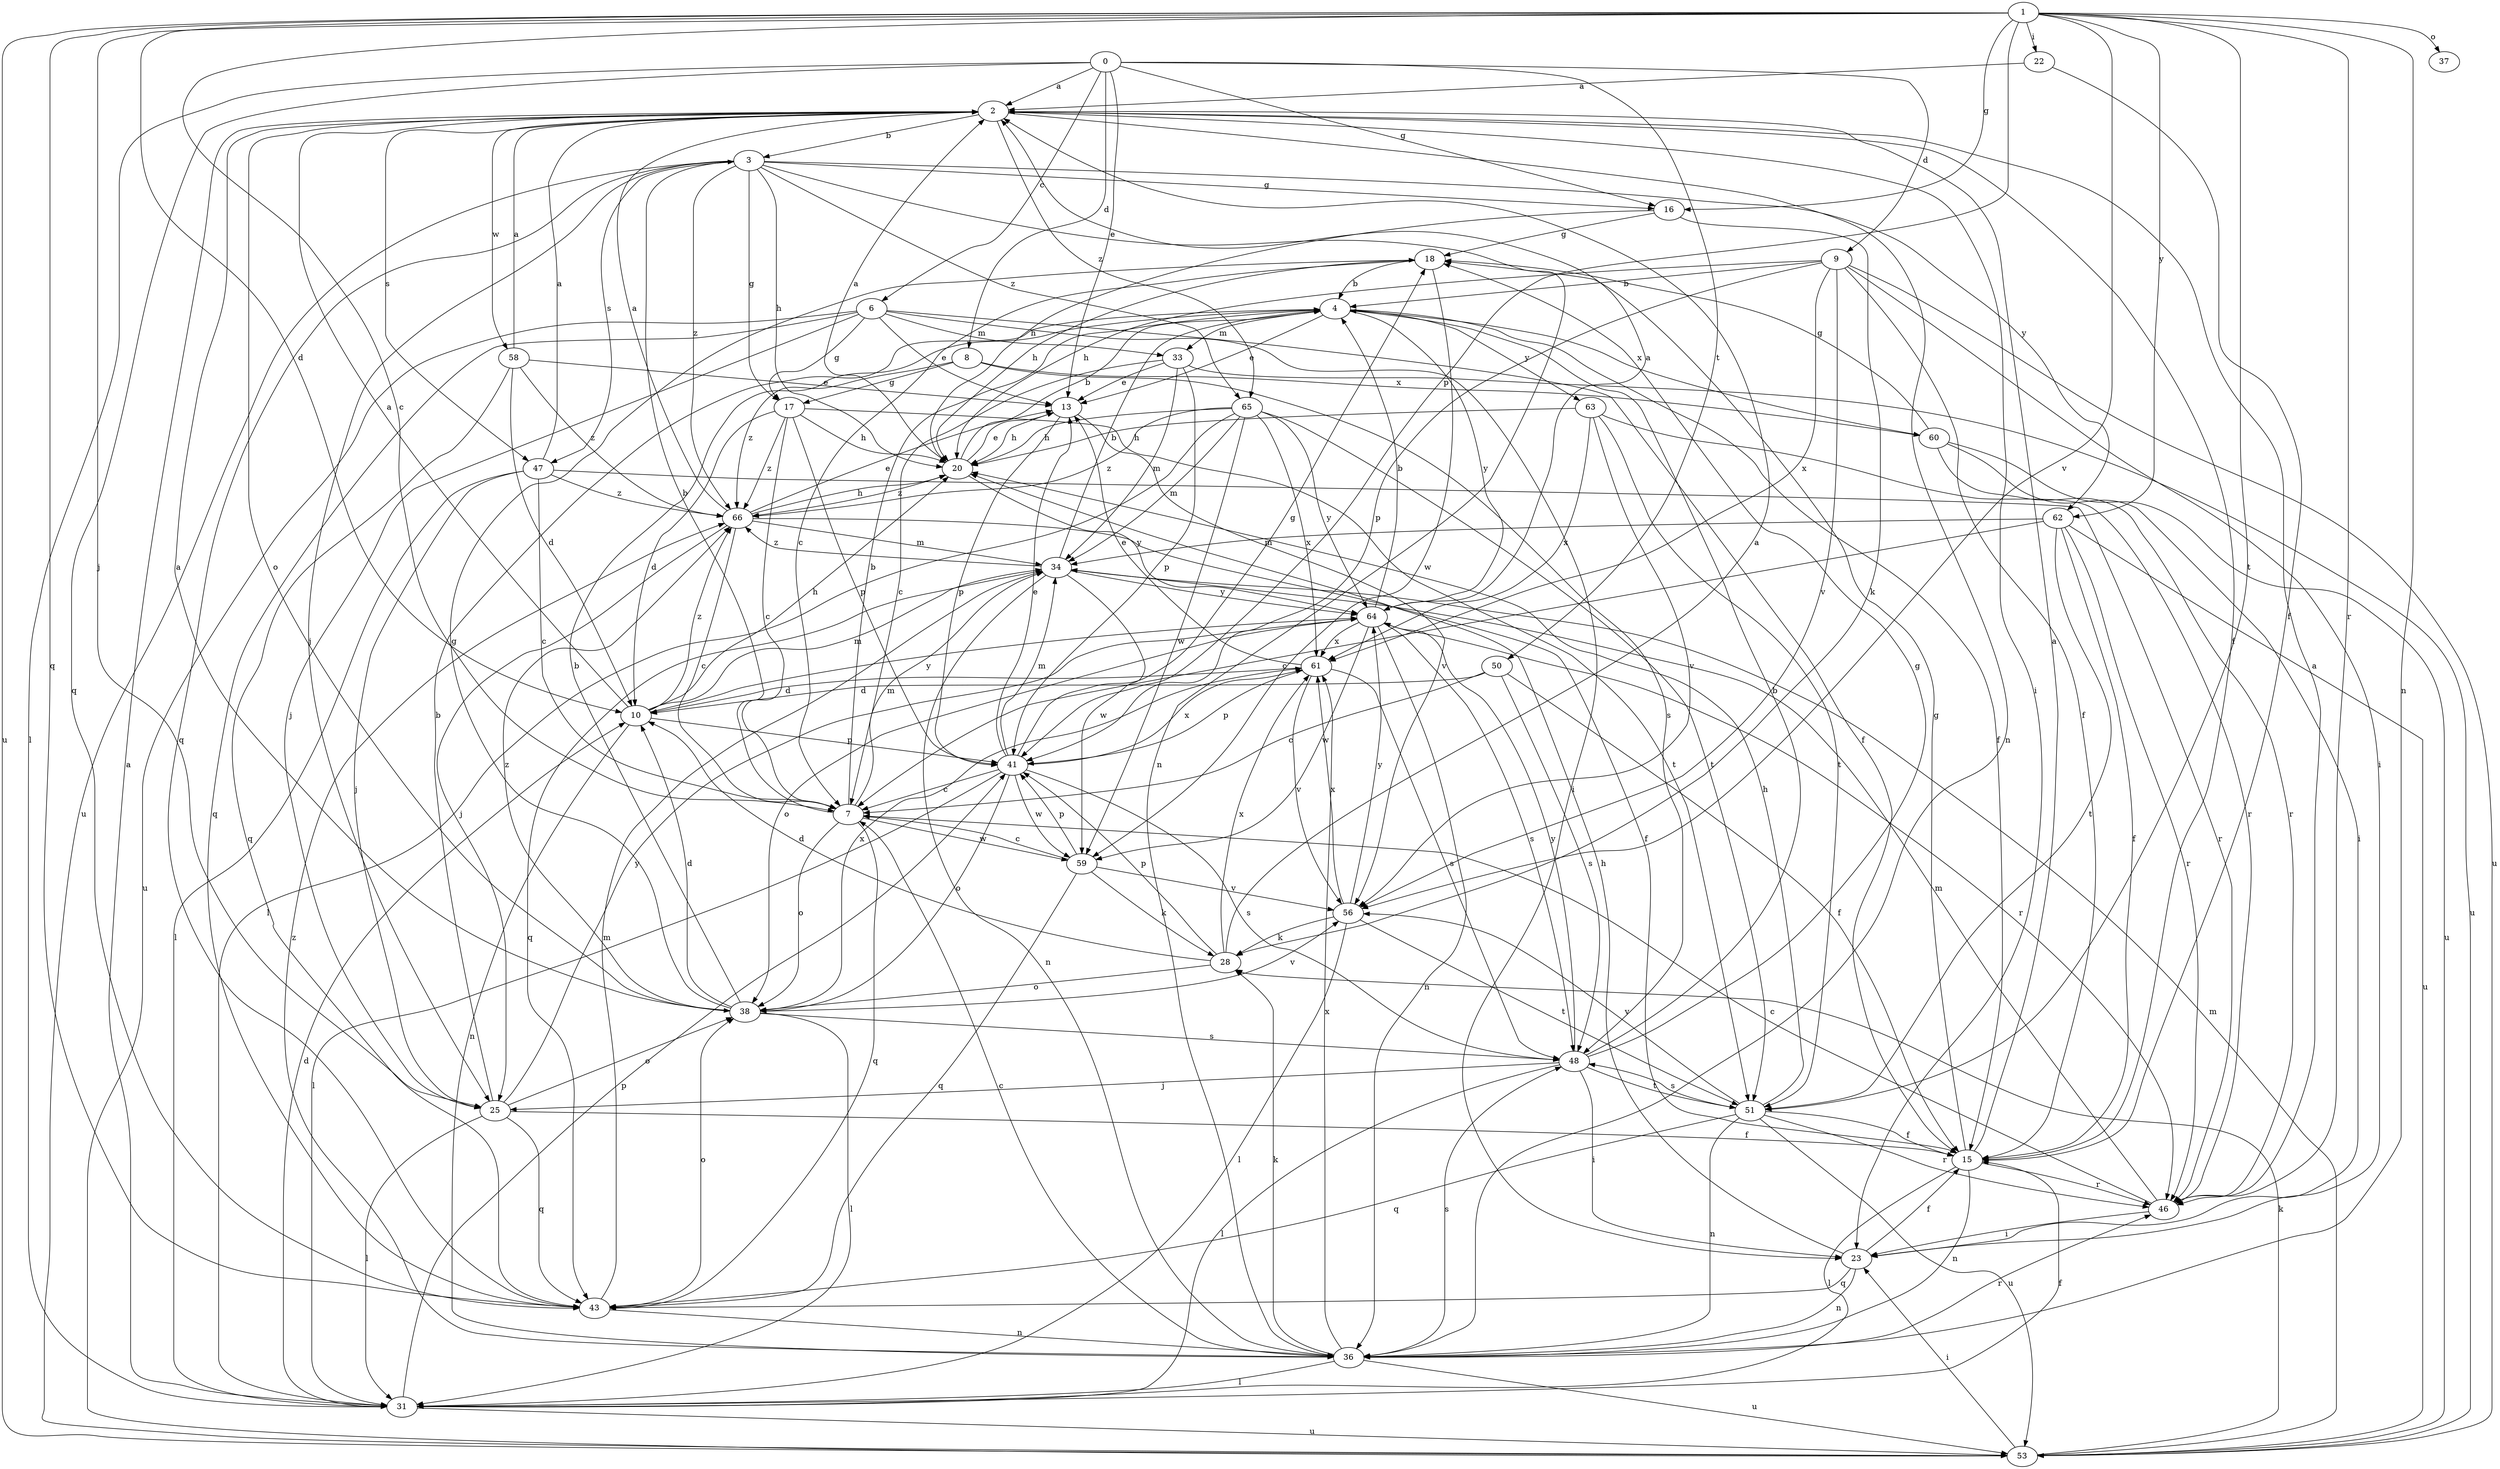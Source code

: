 strict digraph  {
0;
1;
2;
3;
4;
6;
7;
8;
9;
10;
13;
15;
16;
17;
18;
20;
22;
23;
25;
28;
31;
33;
34;
36;
37;
38;
41;
43;
46;
47;
48;
50;
51;
53;
56;
58;
59;
60;
61;
62;
63;
64;
65;
66;
0 -> 2  [label=a];
0 -> 6  [label=c];
0 -> 8  [label=d];
0 -> 9  [label=d];
0 -> 13  [label=e];
0 -> 16  [label=g];
0 -> 31  [label=l];
0 -> 43  [label=q];
0 -> 50  [label=t];
1 -> 7  [label=c];
1 -> 10  [label=d];
1 -> 16  [label=g];
1 -> 22  [label=i];
1 -> 25  [label=j];
1 -> 36  [label=n];
1 -> 37  [label=o];
1 -> 41  [label=p];
1 -> 43  [label=q];
1 -> 46  [label=r];
1 -> 51  [label=t];
1 -> 53  [label=u];
1 -> 56  [label=v];
1 -> 62  [label=y];
2 -> 3  [label=b];
2 -> 15  [label=f];
2 -> 23  [label=i];
2 -> 36  [label=n];
2 -> 38  [label=o];
2 -> 47  [label=s];
2 -> 58  [label=w];
2 -> 65  [label=z];
3 -> 16  [label=g];
3 -> 17  [label=g];
3 -> 20  [label=h];
3 -> 25  [label=j];
3 -> 36  [label=n];
3 -> 43  [label=q];
3 -> 47  [label=s];
3 -> 53  [label=u];
3 -> 62  [label=y];
3 -> 65  [label=z];
3 -> 66  [label=z];
4 -> 13  [label=e];
4 -> 15  [label=f];
4 -> 33  [label=m];
4 -> 60  [label=x];
4 -> 63  [label=y];
4 -> 64  [label=y];
6 -> 13  [label=e];
6 -> 15  [label=f];
6 -> 17  [label=g];
6 -> 23  [label=i];
6 -> 25  [label=j];
6 -> 33  [label=m];
6 -> 43  [label=q];
6 -> 53  [label=u];
7 -> 3  [label=b];
7 -> 4  [label=b];
7 -> 34  [label=m];
7 -> 38  [label=o];
7 -> 43  [label=q];
7 -> 59  [label=w];
8 -> 17  [label=g];
8 -> 48  [label=s];
8 -> 60  [label=x];
8 -> 66  [label=z];
9 -> 4  [label=b];
9 -> 15  [label=f];
9 -> 20  [label=h];
9 -> 23  [label=i];
9 -> 41  [label=p];
9 -> 53  [label=u];
9 -> 56  [label=v];
9 -> 61  [label=x];
10 -> 2  [label=a];
10 -> 20  [label=h];
10 -> 34  [label=m];
10 -> 36  [label=n];
10 -> 41  [label=p];
10 -> 64  [label=y];
10 -> 66  [label=z];
13 -> 20  [label=h];
13 -> 41  [label=p];
13 -> 56  [label=v];
15 -> 2  [label=a];
15 -> 18  [label=g];
15 -> 31  [label=l];
15 -> 36  [label=n];
15 -> 46  [label=r];
16 -> 18  [label=g];
16 -> 20  [label=h];
16 -> 28  [label=k];
17 -> 7  [label=c];
17 -> 10  [label=d];
17 -> 20  [label=h];
17 -> 41  [label=p];
17 -> 51  [label=t];
17 -> 66  [label=z];
18 -> 4  [label=b];
18 -> 7  [label=c];
18 -> 20  [label=h];
18 -> 59  [label=w];
20 -> 2  [label=a];
20 -> 4  [label=b];
20 -> 13  [label=e];
20 -> 64  [label=y];
20 -> 66  [label=z];
22 -> 2  [label=a];
22 -> 15  [label=f];
23 -> 15  [label=f];
23 -> 20  [label=h];
23 -> 36  [label=n];
23 -> 43  [label=q];
25 -> 4  [label=b];
25 -> 15  [label=f];
25 -> 31  [label=l];
25 -> 38  [label=o];
25 -> 43  [label=q];
25 -> 64  [label=y];
28 -> 2  [label=a];
28 -> 10  [label=d];
28 -> 38  [label=o];
28 -> 41  [label=p];
28 -> 61  [label=x];
31 -> 2  [label=a];
31 -> 10  [label=d];
31 -> 15  [label=f];
31 -> 41  [label=p];
31 -> 53  [label=u];
33 -> 7  [label=c];
33 -> 13  [label=e];
33 -> 34  [label=m];
33 -> 41  [label=p];
33 -> 53  [label=u];
34 -> 4  [label=b];
34 -> 36  [label=n];
34 -> 43  [label=q];
34 -> 59  [label=w];
34 -> 64  [label=y];
34 -> 66  [label=z];
36 -> 7  [label=c];
36 -> 28  [label=k];
36 -> 31  [label=l];
36 -> 46  [label=r];
36 -> 48  [label=s];
36 -> 53  [label=u];
36 -> 61  [label=x];
36 -> 66  [label=z];
38 -> 2  [label=a];
38 -> 4  [label=b];
38 -> 10  [label=d];
38 -> 18  [label=g];
38 -> 31  [label=l];
38 -> 48  [label=s];
38 -> 56  [label=v];
38 -> 61  [label=x];
38 -> 66  [label=z];
41 -> 7  [label=c];
41 -> 13  [label=e];
41 -> 18  [label=g];
41 -> 31  [label=l];
41 -> 34  [label=m];
41 -> 38  [label=o];
41 -> 48  [label=s];
41 -> 59  [label=w];
41 -> 61  [label=x];
43 -> 34  [label=m];
43 -> 36  [label=n];
43 -> 38  [label=o];
46 -> 2  [label=a];
46 -> 7  [label=c];
46 -> 23  [label=i];
46 -> 34  [label=m];
47 -> 2  [label=a];
47 -> 7  [label=c];
47 -> 25  [label=j];
47 -> 31  [label=l];
47 -> 46  [label=r];
47 -> 66  [label=z];
48 -> 4  [label=b];
48 -> 18  [label=g];
48 -> 23  [label=i];
48 -> 25  [label=j];
48 -> 31  [label=l];
48 -> 51  [label=t];
48 -> 64  [label=y];
50 -> 7  [label=c];
50 -> 10  [label=d];
50 -> 15  [label=f];
50 -> 48  [label=s];
51 -> 15  [label=f];
51 -> 20  [label=h];
51 -> 36  [label=n];
51 -> 43  [label=q];
51 -> 46  [label=r];
51 -> 48  [label=s];
51 -> 53  [label=u];
51 -> 56  [label=v];
53 -> 23  [label=i];
53 -> 28  [label=k];
53 -> 34  [label=m];
56 -> 28  [label=k];
56 -> 31  [label=l];
56 -> 51  [label=t];
56 -> 61  [label=x];
56 -> 64  [label=y];
58 -> 2  [label=a];
58 -> 10  [label=d];
58 -> 13  [label=e];
58 -> 43  [label=q];
58 -> 66  [label=z];
59 -> 7  [label=c];
59 -> 28  [label=k];
59 -> 41  [label=p];
59 -> 43  [label=q];
59 -> 56  [label=v];
60 -> 18  [label=g];
60 -> 23  [label=i];
60 -> 46  [label=r];
60 -> 53  [label=u];
61 -> 10  [label=d];
61 -> 13  [label=e];
61 -> 41  [label=p];
61 -> 48  [label=s];
61 -> 56  [label=v];
62 -> 7  [label=c];
62 -> 15  [label=f];
62 -> 34  [label=m];
62 -> 46  [label=r];
62 -> 51  [label=t];
62 -> 53  [label=u];
63 -> 20  [label=h];
63 -> 46  [label=r];
63 -> 51  [label=t];
63 -> 56  [label=v];
63 -> 61  [label=x];
64 -> 2  [label=a];
64 -> 4  [label=b];
64 -> 36  [label=n];
64 -> 38  [label=o];
64 -> 46  [label=r];
64 -> 48  [label=s];
64 -> 59  [label=w];
64 -> 61  [label=x];
65 -> 20  [label=h];
65 -> 31  [label=l];
65 -> 34  [label=m];
65 -> 51  [label=t];
65 -> 59  [label=w];
65 -> 61  [label=x];
65 -> 64  [label=y];
65 -> 66  [label=z];
66 -> 2  [label=a];
66 -> 7  [label=c];
66 -> 13  [label=e];
66 -> 15  [label=f];
66 -> 20  [label=h];
66 -> 25  [label=j];
66 -> 34  [label=m];
}
